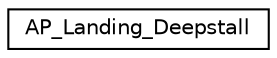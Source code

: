 digraph "Graphical Class Hierarchy"
{
 // INTERACTIVE_SVG=YES
  edge [fontname="Helvetica",fontsize="10",labelfontname="Helvetica",labelfontsize="10"];
  node [fontname="Helvetica",fontsize="10",shape=record];
  rankdir="LR";
  Node1 [label="AP_Landing_Deepstall",height=0.2,width=0.4,color="black", fillcolor="white", style="filled",URL="$classAP__Landing__Deepstall.html",tooltip="Class managing Plane Deepstall landing methods. "];
}

